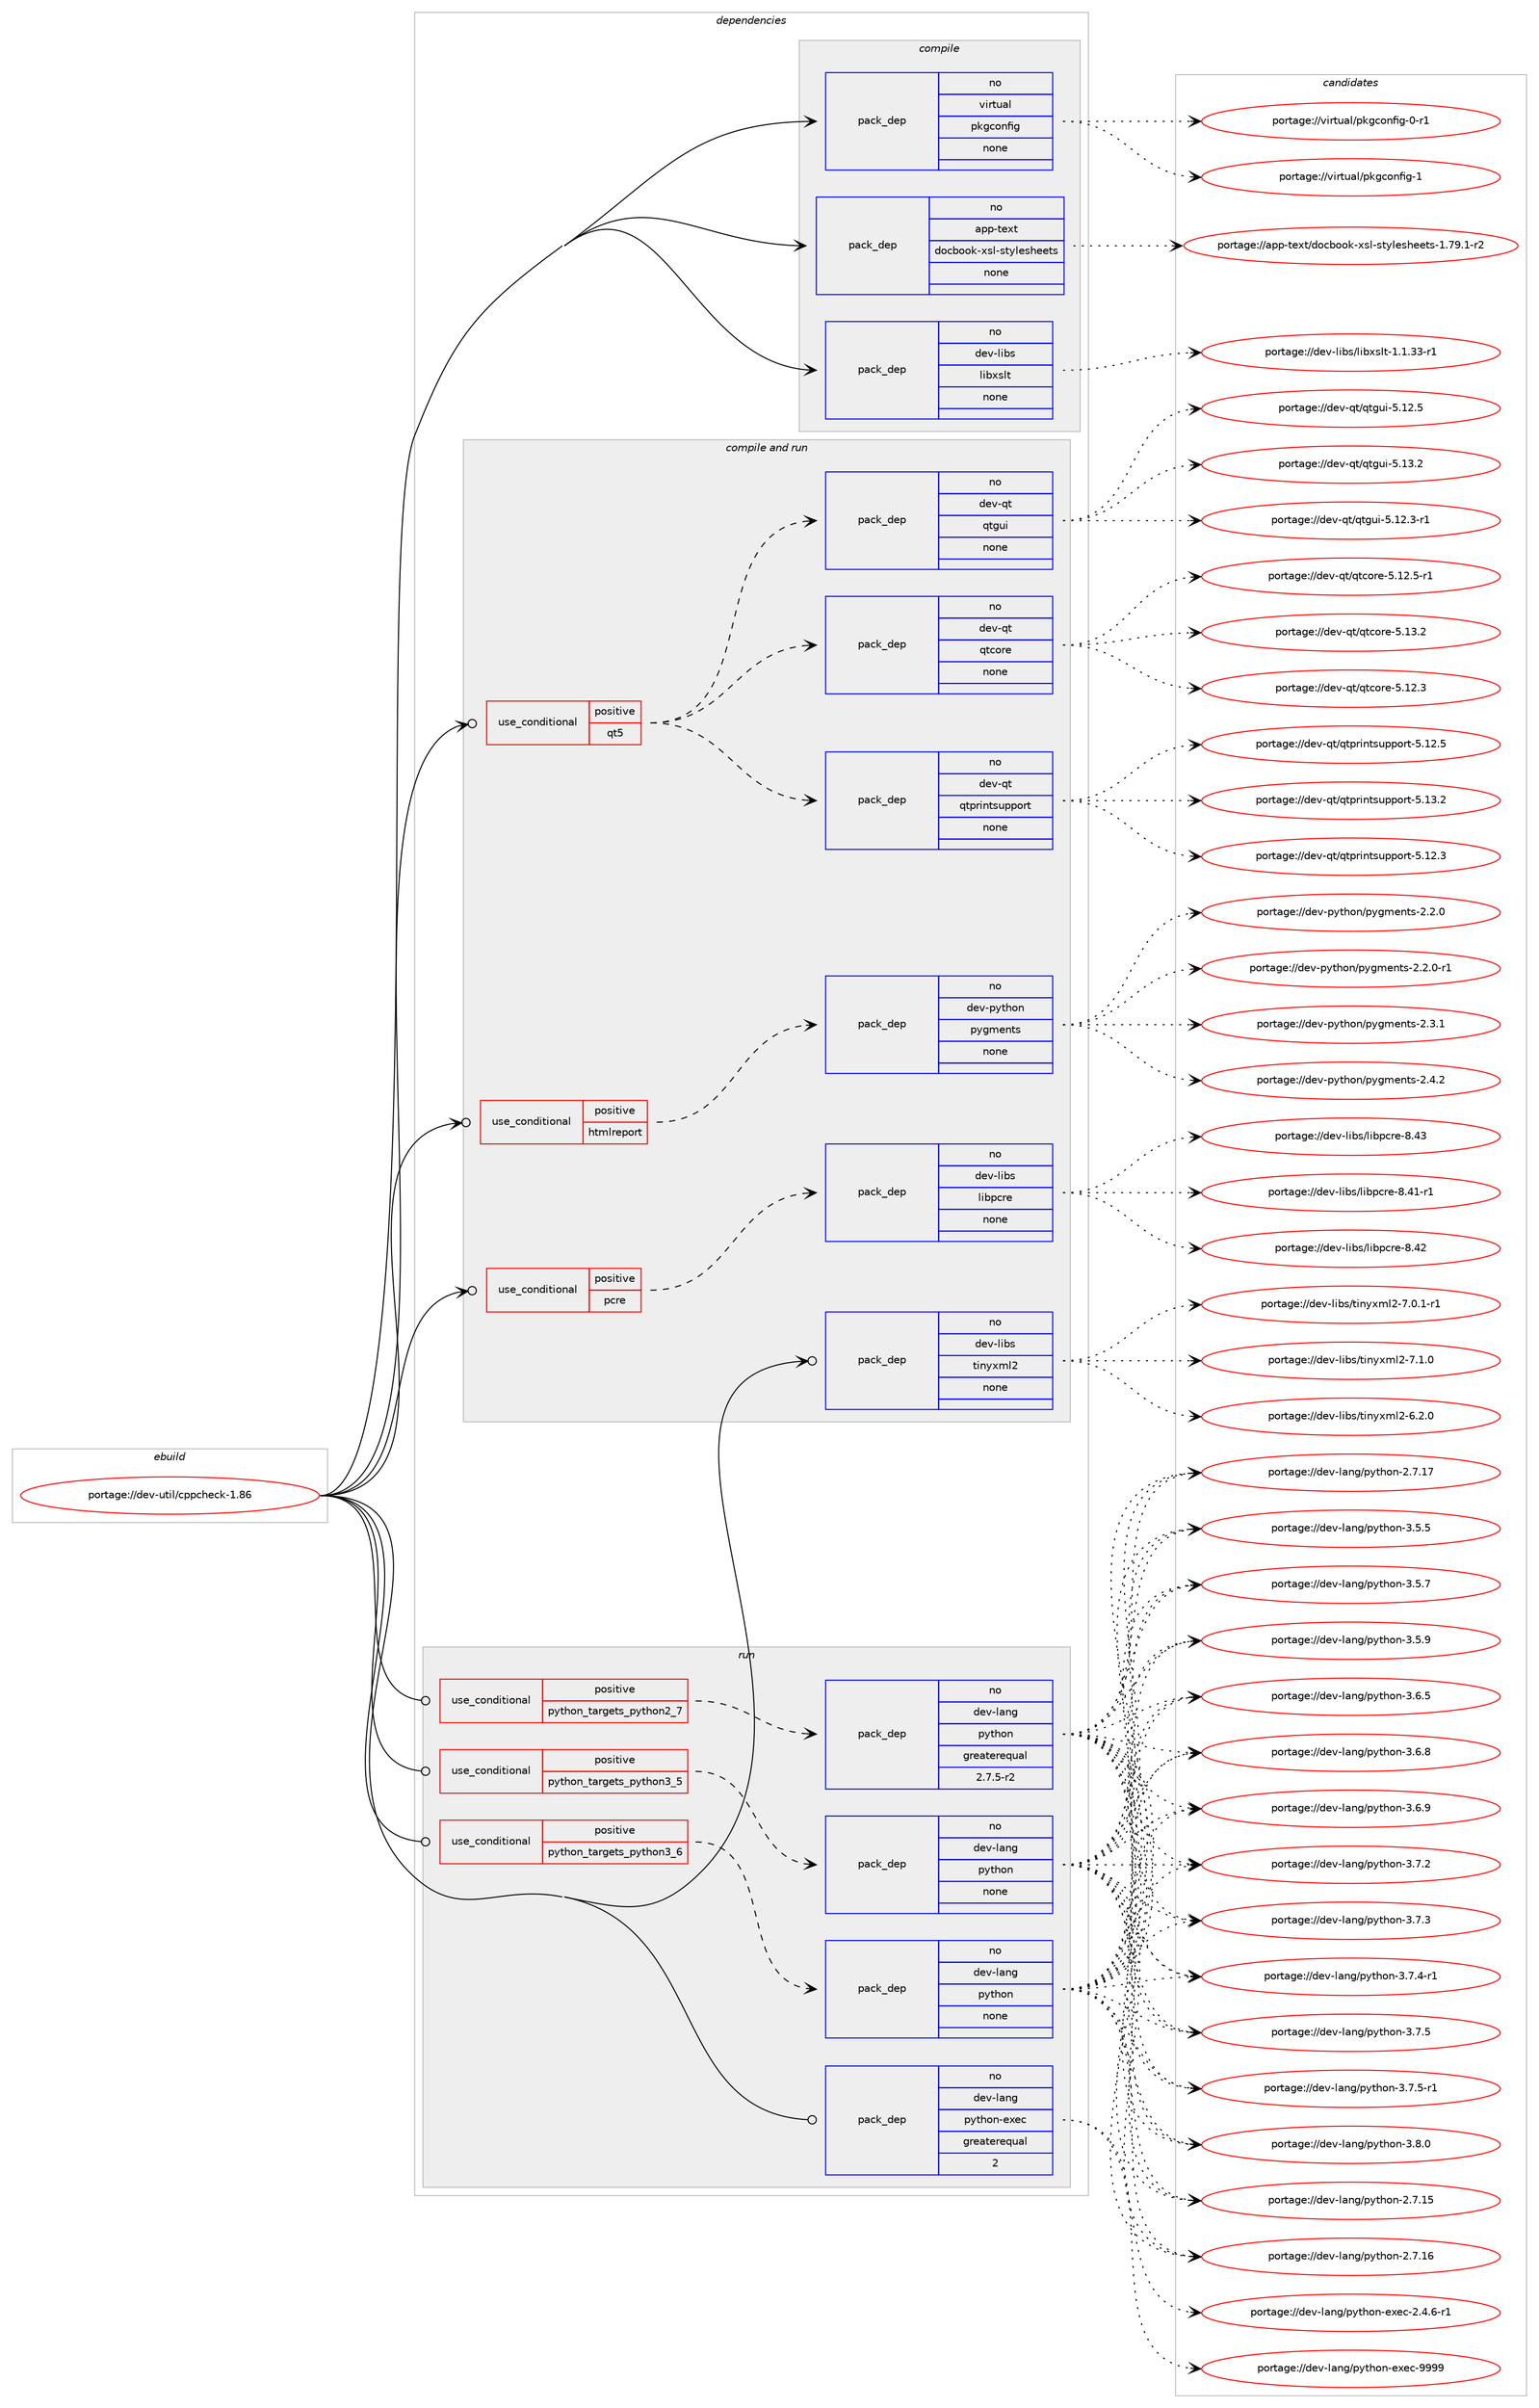 digraph prolog {

# *************
# Graph options
# *************

newrank=true;
concentrate=true;
compound=true;
graph [rankdir=LR,fontname=Helvetica,fontsize=10,ranksep=1.5];#, ranksep=2.5, nodesep=0.2];
edge  [arrowhead=vee];
node  [fontname=Helvetica,fontsize=10];

# **********
# The ebuild
# **********

subgraph cluster_leftcol {
color=gray;
rank=same;
label=<<i>ebuild</i>>;
id [label="portage://dev-util/cppcheck-1.86", color=red, width=4, href="../dev-util/cppcheck-1.86.svg"];
}

# ****************
# The dependencies
# ****************

subgraph cluster_midcol {
color=gray;
label=<<i>dependencies</i>>;
subgraph cluster_compile {
fillcolor="#eeeeee";
style=filled;
label=<<i>compile</i>>;
subgraph pack186216 {
dependency260526 [label=<<TABLE BORDER="0" CELLBORDER="1" CELLSPACING="0" CELLPADDING="4" WIDTH="220"><TR><TD ROWSPAN="6" CELLPADDING="30">pack_dep</TD></TR><TR><TD WIDTH="110">no</TD></TR><TR><TD>app-text</TD></TR><TR><TD>docbook-xsl-stylesheets</TD></TR><TR><TD>none</TD></TR><TR><TD></TD></TR></TABLE>>, shape=none, color=blue];
}
id:e -> dependency260526:w [weight=20,style="solid",arrowhead="vee"];
subgraph pack186217 {
dependency260527 [label=<<TABLE BORDER="0" CELLBORDER="1" CELLSPACING="0" CELLPADDING="4" WIDTH="220"><TR><TD ROWSPAN="6" CELLPADDING="30">pack_dep</TD></TR><TR><TD WIDTH="110">no</TD></TR><TR><TD>dev-libs</TD></TR><TR><TD>libxslt</TD></TR><TR><TD>none</TD></TR><TR><TD></TD></TR></TABLE>>, shape=none, color=blue];
}
id:e -> dependency260527:w [weight=20,style="solid",arrowhead="vee"];
subgraph pack186218 {
dependency260528 [label=<<TABLE BORDER="0" CELLBORDER="1" CELLSPACING="0" CELLPADDING="4" WIDTH="220"><TR><TD ROWSPAN="6" CELLPADDING="30">pack_dep</TD></TR><TR><TD WIDTH="110">no</TD></TR><TR><TD>virtual</TD></TR><TR><TD>pkgconfig</TD></TR><TR><TD>none</TD></TR><TR><TD></TD></TR></TABLE>>, shape=none, color=blue];
}
id:e -> dependency260528:w [weight=20,style="solid",arrowhead="vee"];
}
subgraph cluster_compileandrun {
fillcolor="#eeeeee";
style=filled;
label=<<i>compile and run</i>>;
subgraph cond70671 {
dependency260529 [label=<<TABLE BORDER="0" CELLBORDER="1" CELLSPACING="0" CELLPADDING="4"><TR><TD ROWSPAN="3" CELLPADDING="10">use_conditional</TD></TR><TR><TD>positive</TD></TR><TR><TD>htmlreport</TD></TR></TABLE>>, shape=none, color=red];
subgraph pack186219 {
dependency260530 [label=<<TABLE BORDER="0" CELLBORDER="1" CELLSPACING="0" CELLPADDING="4" WIDTH="220"><TR><TD ROWSPAN="6" CELLPADDING="30">pack_dep</TD></TR><TR><TD WIDTH="110">no</TD></TR><TR><TD>dev-python</TD></TR><TR><TD>pygments</TD></TR><TR><TD>none</TD></TR><TR><TD></TD></TR></TABLE>>, shape=none, color=blue];
}
dependency260529:e -> dependency260530:w [weight=20,style="dashed",arrowhead="vee"];
}
id:e -> dependency260529:w [weight=20,style="solid",arrowhead="odotvee"];
subgraph cond70672 {
dependency260531 [label=<<TABLE BORDER="0" CELLBORDER="1" CELLSPACING="0" CELLPADDING="4"><TR><TD ROWSPAN="3" CELLPADDING="10">use_conditional</TD></TR><TR><TD>positive</TD></TR><TR><TD>pcre</TD></TR></TABLE>>, shape=none, color=red];
subgraph pack186220 {
dependency260532 [label=<<TABLE BORDER="0" CELLBORDER="1" CELLSPACING="0" CELLPADDING="4" WIDTH="220"><TR><TD ROWSPAN="6" CELLPADDING="30">pack_dep</TD></TR><TR><TD WIDTH="110">no</TD></TR><TR><TD>dev-libs</TD></TR><TR><TD>libpcre</TD></TR><TR><TD>none</TD></TR><TR><TD></TD></TR></TABLE>>, shape=none, color=blue];
}
dependency260531:e -> dependency260532:w [weight=20,style="dashed",arrowhead="vee"];
}
id:e -> dependency260531:w [weight=20,style="solid",arrowhead="odotvee"];
subgraph cond70673 {
dependency260533 [label=<<TABLE BORDER="0" CELLBORDER="1" CELLSPACING="0" CELLPADDING="4"><TR><TD ROWSPAN="3" CELLPADDING="10">use_conditional</TD></TR><TR><TD>positive</TD></TR><TR><TD>qt5</TD></TR></TABLE>>, shape=none, color=red];
subgraph pack186221 {
dependency260534 [label=<<TABLE BORDER="0" CELLBORDER="1" CELLSPACING="0" CELLPADDING="4" WIDTH="220"><TR><TD ROWSPAN="6" CELLPADDING="30">pack_dep</TD></TR><TR><TD WIDTH="110">no</TD></TR><TR><TD>dev-qt</TD></TR><TR><TD>qtcore</TD></TR><TR><TD>none</TD></TR><TR><TD></TD></TR></TABLE>>, shape=none, color=blue];
}
dependency260533:e -> dependency260534:w [weight=20,style="dashed",arrowhead="vee"];
subgraph pack186222 {
dependency260535 [label=<<TABLE BORDER="0" CELLBORDER="1" CELLSPACING="0" CELLPADDING="4" WIDTH="220"><TR><TD ROWSPAN="6" CELLPADDING="30">pack_dep</TD></TR><TR><TD WIDTH="110">no</TD></TR><TR><TD>dev-qt</TD></TR><TR><TD>qtgui</TD></TR><TR><TD>none</TD></TR><TR><TD></TD></TR></TABLE>>, shape=none, color=blue];
}
dependency260533:e -> dependency260535:w [weight=20,style="dashed",arrowhead="vee"];
subgraph pack186223 {
dependency260536 [label=<<TABLE BORDER="0" CELLBORDER="1" CELLSPACING="0" CELLPADDING="4" WIDTH="220"><TR><TD ROWSPAN="6" CELLPADDING="30">pack_dep</TD></TR><TR><TD WIDTH="110">no</TD></TR><TR><TD>dev-qt</TD></TR><TR><TD>qtprintsupport</TD></TR><TR><TD>none</TD></TR><TR><TD></TD></TR></TABLE>>, shape=none, color=blue];
}
dependency260533:e -> dependency260536:w [weight=20,style="dashed",arrowhead="vee"];
}
id:e -> dependency260533:w [weight=20,style="solid",arrowhead="odotvee"];
subgraph pack186224 {
dependency260537 [label=<<TABLE BORDER="0" CELLBORDER="1" CELLSPACING="0" CELLPADDING="4" WIDTH="220"><TR><TD ROWSPAN="6" CELLPADDING="30">pack_dep</TD></TR><TR><TD WIDTH="110">no</TD></TR><TR><TD>dev-libs</TD></TR><TR><TD>tinyxml2</TD></TR><TR><TD>none</TD></TR><TR><TD></TD></TR></TABLE>>, shape=none, color=blue];
}
id:e -> dependency260537:w [weight=20,style="solid",arrowhead="odotvee"];
}
subgraph cluster_run {
fillcolor="#eeeeee";
style=filled;
label=<<i>run</i>>;
subgraph cond70674 {
dependency260538 [label=<<TABLE BORDER="0" CELLBORDER="1" CELLSPACING="0" CELLPADDING="4"><TR><TD ROWSPAN="3" CELLPADDING="10">use_conditional</TD></TR><TR><TD>positive</TD></TR><TR><TD>python_targets_python2_7</TD></TR></TABLE>>, shape=none, color=red];
subgraph pack186225 {
dependency260539 [label=<<TABLE BORDER="0" CELLBORDER="1" CELLSPACING="0" CELLPADDING="4" WIDTH="220"><TR><TD ROWSPAN="6" CELLPADDING="30">pack_dep</TD></TR><TR><TD WIDTH="110">no</TD></TR><TR><TD>dev-lang</TD></TR><TR><TD>python</TD></TR><TR><TD>greaterequal</TD></TR><TR><TD>2.7.5-r2</TD></TR></TABLE>>, shape=none, color=blue];
}
dependency260538:e -> dependency260539:w [weight=20,style="dashed",arrowhead="vee"];
}
id:e -> dependency260538:w [weight=20,style="solid",arrowhead="odot"];
subgraph cond70675 {
dependency260540 [label=<<TABLE BORDER="0" CELLBORDER="1" CELLSPACING="0" CELLPADDING="4"><TR><TD ROWSPAN="3" CELLPADDING="10">use_conditional</TD></TR><TR><TD>positive</TD></TR><TR><TD>python_targets_python3_5</TD></TR></TABLE>>, shape=none, color=red];
subgraph pack186226 {
dependency260541 [label=<<TABLE BORDER="0" CELLBORDER="1" CELLSPACING="0" CELLPADDING="4" WIDTH="220"><TR><TD ROWSPAN="6" CELLPADDING="30">pack_dep</TD></TR><TR><TD WIDTH="110">no</TD></TR><TR><TD>dev-lang</TD></TR><TR><TD>python</TD></TR><TR><TD>none</TD></TR><TR><TD></TD></TR></TABLE>>, shape=none, color=blue];
}
dependency260540:e -> dependency260541:w [weight=20,style="dashed",arrowhead="vee"];
}
id:e -> dependency260540:w [weight=20,style="solid",arrowhead="odot"];
subgraph cond70676 {
dependency260542 [label=<<TABLE BORDER="0" CELLBORDER="1" CELLSPACING="0" CELLPADDING="4"><TR><TD ROWSPAN="3" CELLPADDING="10">use_conditional</TD></TR><TR><TD>positive</TD></TR><TR><TD>python_targets_python3_6</TD></TR></TABLE>>, shape=none, color=red];
subgraph pack186227 {
dependency260543 [label=<<TABLE BORDER="0" CELLBORDER="1" CELLSPACING="0" CELLPADDING="4" WIDTH="220"><TR><TD ROWSPAN="6" CELLPADDING="30">pack_dep</TD></TR><TR><TD WIDTH="110">no</TD></TR><TR><TD>dev-lang</TD></TR><TR><TD>python</TD></TR><TR><TD>none</TD></TR><TR><TD></TD></TR></TABLE>>, shape=none, color=blue];
}
dependency260542:e -> dependency260543:w [weight=20,style="dashed",arrowhead="vee"];
}
id:e -> dependency260542:w [weight=20,style="solid",arrowhead="odot"];
subgraph pack186228 {
dependency260544 [label=<<TABLE BORDER="0" CELLBORDER="1" CELLSPACING="0" CELLPADDING="4" WIDTH="220"><TR><TD ROWSPAN="6" CELLPADDING="30">pack_dep</TD></TR><TR><TD WIDTH="110">no</TD></TR><TR><TD>dev-lang</TD></TR><TR><TD>python-exec</TD></TR><TR><TD>greaterequal</TD></TR><TR><TD>2</TD></TR></TABLE>>, shape=none, color=blue];
}
id:e -> dependency260544:w [weight=20,style="solid",arrowhead="odot"];
}
}

# **************
# The candidates
# **************

subgraph cluster_choices {
rank=same;
color=gray;
label=<<i>candidates</i>>;

subgraph choice186216 {
color=black;
nodesep=1;
choiceportage97112112451161011201164710011199981111111074512011510845115116121108101115104101101116115454946555746494511450 [label="portage://app-text/docbook-xsl-stylesheets-1.79.1-r2", color=red, width=4,href="../app-text/docbook-xsl-stylesheets-1.79.1-r2.svg"];
dependency260526:e -> choiceportage97112112451161011201164710011199981111111074512011510845115116121108101115104101101116115454946555746494511450:w [style=dotted,weight="100"];
}
subgraph choice186217 {
color=black;
nodesep=1;
choiceportage10010111845108105981154710810598120115108116454946494651514511449 [label="portage://dev-libs/libxslt-1.1.33-r1", color=red, width=4,href="../dev-libs/libxslt-1.1.33-r1.svg"];
dependency260527:e -> choiceportage10010111845108105981154710810598120115108116454946494651514511449:w [style=dotted,weight="100"];
}
subgraph choice186218 {
color=black;
nodesep=1;
choiceportage11810511411611797108471121071039911111010210510345484511449 [label="portage://virtual/pkgconfig-0-r1", color=red, width=4,href="../virtual/pkgconfig-0-r1.svg"];
choiceportage1181051141161179710847112107103991111101021051034549 [label="portage://virtual/pkgconfig-1", color=red, width=4,href="../virtual/pkgconfig-1.svg"];
dependency260528:e -> choiceportage11810511411611797108471121071039911111010210510345484511449:w [style=dotted,weight="100"];
dependency260528:e -> choiceportage1181051141161179710847112107103991111101021051034549:w [style=dotted,weight="100"];
}
subgraph choice186219 {
color=black;
nodesep=1;
choiceportage1001011184511212111610411111047112121103109101110116115455046504648 [label="portage://dev-python/pygments-2.2.0", color=red, width=4,href="../dev-python/pygments-2.2.0.svg"];
choiceportage10010111845112121116104111110471121211031091011101161154550465046484511449 [label="portage://dev-python/pygments-2.2.0-r1", color=red, width=4,href="../dev-python/pygments-2.2.0-r1.svg"];
choiceportage1001011184511212111610411111047112121103109101110116115455046514649 [label="portage://dev-python/pygments-2.3.1", color=red, width=4,href="../dev-python/pygments-2.3.1.svg"];
choiceportage1001011184511212111610411111047112121103109101110116115455046524650 [label="portage://dev-python/pygments-2.4.2", color=red, width=4,href="../dev-python/pygments-2.4.2.svg"];
dependency260530:e -> choiceportage1001011184511212111610411111047112121103109101110116115455046504648:w [style=dotted,weight="100"];
dependency260530:e -> choiceportage10010111845112121116104111110471121211031091011101161154550465046484511449:w [style=dotted,weight="100"];
dependency260530:e -> choiceportage1001011184511212111610411111047112121103109101110116115455046514649:w [style=dotted,weight="100"];
dependency260530:e -> choiceportage1001011184511212111610411111047112121103109101110116115455046524650:w [style=dotted,weight="100"];
}
subgraph choice186220 {
color=black;
nodesep=1;
choiceportage100101118451081059811547108105981129911410145564652494511449 [label="portage://dev-libs/libpcre-8.41-r1", color=red, width=4,href="../dev-libs/libpcre-8.41-r1.svg"];
choiceportage10010111845108105981154710810598112991141014556465250 [label="portage://dev-libs/libpcre-8.42", color=red, width=4,href="../dev-libs/libpcre-8.42.svg"];
choiceportage10010111845108105981154710810598112991141014556465251 [label="portage://dev-libs/libpcre-8.43", color=red, width=4,href="../dev-libs/libpcre-8.43.svg"];
dependency260532:e -> choiceportage100101118451081059811547108105981129911410145564652494511449:w [style=dotted,weight="100"];
dependency260532:e -> choiceportage10010111845108105981154710810598112991141014556465250:w [style=dotted,weight="100"];
dependency260532:e -> choiceportage10010111845108105981154710810598112991141014556465251:w [style=dotted,weight="100"];
}
subgraph choice186221 {
color=black;
nodesep=1;
choiceportage10010111845113116471131169911111410145534649504651 [label="portage://dev-qt/qtcore-5.12.3", color=red, width=4,href="../dev-qt/qtcore-5.12.3.svg"];
choiceportage100101118451131164711311699111114101455346495046534511449 [label="portage://dev-qt/qtcore-5.12.5-r1", color=red, width=4,href="../dev-qt/qtcore-5.12.5-r1.svg"];
choiceportage10010111845113116471131169911111410145534649514650 [label="portage://dev-qt/qtcore-5.13.2", color=red, width=4,href="../dev-qt/qtcore-5.13.2.svg"];
dependency260534:e -> choiceportage10010111845113116471131169911111410145534649504651:w [style=dotted,weight="100"];
dependency260534:e -> choiceportage100101118451131164711311699111114101455346495046534511449:w [style=dotted,weight="100"];
dependency260534:e -> choiceportage10010111845113116471131169911111410145534649514650:w [style=dotted,weight="100"];
}
subgraph choice186222 {
color=black;
nodesep=1;
choiceportage1001011184511311647113116103117105455346495046514511449 [label="portage://dev-qt/qtgui-5.12.3-r1", color=red, width=4,href="../dev-qt/qtgui-5.12.3-r1.svg"];
choiceportage100101118451131164711311610311710545534649504653 [label="portage://dev-qt/qtgui-5.12.5", color=red, width=4,href="../dev-qt/qtgui-5.12.5.svg"];
choiceportage100101118451131164711311610311710545534649514650 [label="portage://dev-qt/qtgui-5.13.2", color=red, width=4,href="../dev-qt/qtgui-5.13.2.svg"];
dependency260535:e -> choiceportage1001011184511311647113116103117105455346495046514511449:w [style=dotted,weight="100"];
dependency260535:e -> choiceportage100101118451131164711311610311710545534649504653:w [style=dotted,weight="100"];
dependency260535:e -> choiceportage100101118451131164711311610311710545534649514650:w [style=dotted,weight="100"];
}
subgraph choice186223 {
color=black;
nodesep=1;
choiceportage100101118451131164711311611211410511011611511711211211111411645534649504651 [label="portage://dev-qt/qtprintsupport-5.12.3", color=red, width=4,href="../dev-qt/qtprintsupport-5.12.3.svg"];
choiceportage100101118451131164711311611211410511011611511711211211111411645534649504653 [label="portage://dev-qt/qtprintsupport-5.12.5", color=red, width=4,href="../dev-qt/qtprintsupport-5.12.5.svg"];
choiceportage100101118451131164711311611211410511011611511711211211111411645534649514650 [label="portage://dev-qt/qtprintsupport-5.13.2", color=red, width=4,href="../dev-qt/qtprintsupport-5.13.2.svg"];
dependency260536:e -> choiceportage100101118451131164711311611211410511011611511711211211111411645534649504651:w [style=dotted,weight="100"];
dependency260536:e -> choiceportage100101118451131164711311611211410511011611511711211211111411645534649504653:w [style=dotted,weight="100"];
dependency260536:e -> choiceportage100101118451131164711311611211410511011611511711211211111411645534649514650:w [style=dotted,weight="100"];
}
subgraph choice186224 {
color=black;
nodesep=1;
choiceportage10010111845108105981154711610511012112010910850455446504648 [label="portage://dev-libs/tinyxml2-6.2.0", color=red, width=4,href="../dev-libs/tinyxml2-6.2.0.svg"];
choiceportage100101118451081059811547116105110121120109108504555464846494511449 [label="portage://dev-libs/tinyxml2-7.0.1-r1", color=red, width=4,href="../dev-libs/tinyxml2-7.0.1-r1.svg"];
choiceportage10010111845108105981154711610511012112010910850455546494648 [label="portage://dev-libs/tinyxml2-7.1.0", color=red, width=4,href="../dev-libs/tinyxml2-7.1.0.svg"];
dependency260537:e -> choiceportage10010111845108105981154711610511012112010910850455446504648:w [style=dotted,weight="100"];
dependency260537:e -> choiceportage100101118451081059811547116105110121120109108504555464846494511449:w [style=dotted,weight="100"];
dependency260537:e -> choiceportage10010111845108105981154711610511012112010910850455546494648:w [style=dotted,weight="100"];
}
subgraph choice186225 {
color=black;
nodesep=1;
choiceportage10010111845108971101034711212111610411111045504655464953 [label="portage://dev-lang/python-2.7.15", color=red, width=4,href="../dev-lang/python-2.7.15.svg"];
choiceportage10010111845108971101034711212111610411111045504655464954 [label="portage://dev-lang/python-2.7.16", color=red, width=4,href="../dev-lang/python-2.7.16.svg"];
choiceportage10010111845108971101034711212111610411111045504655464955 [label="portage://dev-lang/python-2.7.17", color=red, width=4,href="../dev-lang/python-2.7.17.svg"];
choiceportage100101118451089711010347112121116104111110455146534653 [label="portage://dev-lang/python-3.5.5", color=red, width=4,href="../dev-lang/python-3.5.5.svg"];
choiceportage100101118451089711010347112121116104111110455146534655 [label="portage://dev-lang/python-3.5.7", color=red, width=4,href="../dev-lang/python-3.5.7.svg"];
choiceportage100101118451089711010347112121116104111110455146534657 [label="portage://dev-lang/python-3.5.9", color=red, width=4,href="../dev-lang/python-3.5.9.svg"];
choiceportage100101118451089711010347112121116104111110455146544653 [label="portage://dev-lang/python-3.6.5", color=red, width=4,href="../dev-lang/python-3.6.5.svg"];
choiceportage100101118451089711010347112121116104111110455146544656 [label="portage://dev-lang/python-3.6.8", color=red, width=4,href="../dev-lang/python-3.6.8.svg"];
choiceportage100101118451089711010347112121116104111110455146544657 [label="portage://dev-lang/python-3.6.9", color=red, width=4,href="../dev-lang/python-3.6.9.svg"];
choiceportage100101118451089711010347112121116104111110455146554650 [label="portage://dev-lang/python-3.7.2", color=red, width=4,href="../dev-lang/python-3.7.2.svg"];
choiceportage100101118451089711010347112121116104111110455146554651 [label="portage://dev-lang/python-3.7.3", color=red, width=4,href="../dev-lang/python-3.7.3.svg"];
choiceportage1001011184510897110103471121211161041111104551465546524511449 [label="portage://dev-lang/python-3.7.4-r1", color=red, width=4,href="../dev-lang/python-3.7.4-r1.svg"];
choiceportage100101118451089711010347112121116104111110455146554653 [label="portage://dev-lang/python-3.7.5", color=red, width=4,href="../dev-lang/python-3.7.5.svg"];
choiceportage1001011184510897110103471121211161041111104551465546534511449 [label="portage://dev-lang/python-3.7.5-r1", color=red, width=4,href="../dev-lang/python-3.7.5-r1.svg"];
choiceportage100101118451089711010347112121116104111110455146564648 [label="portage://dev-lang/python-3.8.0", color=red, width=4,href="../dev-lang/python-3.8.0.svg"];
dependency260539:e -> choiceportage10010111845108971101034711212111610411111045504655464953:w [style=dotted,weight="100"];
dependency260539:e -> choiceportage10010111845108971101034711212111610411111045504655464954:w [style=dotted,weight="100"];
dependency260539:e -> choiceportage10010111845108971101034711212111610411111045504655464955:w [style=dotted,weight="100"];
dependency260539:e -> choiceportage100101118451089711010347112121116104111110455146534653:w [style=dotted,weight="100"];
dependency260539:e -> choiceportage100101118451089711010347112121116104111110455146534655:w [style=dotted,weight="100"];
dependency260539:e -> choiceportage100101118451089711010347112121116104111110455146534657:w [style=dotted,weight="100"];
dependency260539:e -> choiceportage100101118451089711010347112121116104111110455146544653:w [style=dotted,weight="100"];
dependency260539:e -> choiceportage100101118451089711010347112121116104111110455146544656:w [style=dotted,weight="100"];
dependency260539:e -> choiceportage100101118451089711010347112121116104111110455146544657:w [style=dotted,weight="100"];
dependency260539:e -> choiceportage100101118451089711010347112121116104111110455146554650:w [style=dotted,weight="100"];
dependency260539:e -> choiceportage100101118451089711010347112121116104111110455146554651:w [style=dotted,weight="100"];
dependency260539:e -> choiceportage1001011184510897110103471121211161041111104551465546524511449:w [style=dotted,weight="100"];
dependency260539:e -> choiceportage100101118451089711010347112121116104111110455146554653:w [style=dotted,weight="100"];
dependency260539:e -> choiceportage1001011184510897110103471121211161041111104551465546534511449:w [style=dotted,weight="100"];
dependency260539:e -> choiceportage100101118451089711010347112121116104111110455146564648:w [style=dotted,weight="100"];
}
subgraph choice186226 {
color=black;
nodesep=1;
choiceportage10010111845108971101034711212111610411111045504655464953 [label="portage://dev-lang/python-2.7.15", color=red, width=4,href="../dev-lang/python-2.7.15.svg"];
choiceportage10010111845108971101034711212111610411111045504655464954 [label="portage://dev-lang/python-2.7.16", color=red, width=4,href="../dev-lang/python-2.7.16.svg"];
choiceportage10010111845108971101034711212111610411111045504655464955 [label="portage://dev-lang/python-2.7.17", color=red, width=4,href="../dev-lang/python-2.7.17.svg"];
choiceportage100101118451089711010347112121116104111110455146534653 [label="portage://dev-lang/python-3.5.5", color=red, width=4,href="../dev-lang/python-3.5.5.svg"];
choiceportage100101118451089711010347112121116104111110455146534655 [label="portage://dev-lang/python-3.5.7", color=red, width=4,href="../dev-lang/python-3.5.7.svg"];
choiceportage100101118451089711010347112121116104111110455146534657 [label="portage://dev-lang/python-3.5.9", color=red, width=4,href="../dev-lang/python-3.5.9.svg"];
choiceportage100101118451089711010347112121116104111110455146544653 [label="portage://dev-lang/python-3.6.5", color=red, width=4,href="../dev-lang/python-3.6.5.svg"];
choiceportage100101118451089711010347112121116104111110455146544656 [label="portage://dev-lang/python-3.6.8", color=red, width=4,href="../dev-lang/python-3.6.8.svg"];
choiceportage100101118451089711010347112121116104111110455146544657 [label="portage://dev-lang/python-3.6.9", color=red, width=4,href="../dev-lang/python-3.6.9.svg"];
choiceportage100101118451089711010347112121116104111110455146554650 [label="portage://dev-lang/python-3.7.2", color=red, width=4,href="../dev-lang/python-3.7.2.svg"];
choiceportage100101118451089711010347112121116104111110455146554651 [label="portage://dev-lang/python-3.7.3", color=red, width=4,href="../dev-lang/python-3.7.3.svg"];
choiceportage1001011184510897110103471121211161041111104551465546524511449 [label="portage://dev-lang/python-3.7.4-r1", color=red, width=4,href="../dev-lang/python-3.7.4-r1.svg"];
choiceportage100101118451089711010347112121116104111110455146554653 [label="portage://dev-lang/python-3.7.5", color=red, width=4,href="../dev-lang/python-3.7.5.svg"];
choiceportage1001011184510897110103471121211161041111104551465546534511449 [label="portage://dev-lang/python-3.7.5-r1", color=red, width=4,href="../dev-lang/python-3.7.5-r1.svg"];
choiceportage100101118451089711010347112121116104111110455146564648 [label="portage://dev-lang/python-3.8.0", color=red, width=4,href="../dev-lang/python-3.8.0.svg"];
dependency260541:e -> choiceportage10010111845108971101034711212111610411111045504655464953:w [style=dotted,weight="100"];
dependency260541:e -> choiceportage10010111845108971101034711212111610411111045504655464954:w [style=dotted,weight="100"];
dependency260541:e -> choiceportage10010111845108971101034711212111610411111045504655464955:w [style=dotted,weight="100"];
dependency260541:e -> choiceportage100101118451089711010347112121116104111110455146534653:w [style=dotted,weight="100"];
dependency260541:e -> choiceportage100101118451089711010347112121116104111110455146534655:w [style=dotted,weight="100"];
dependency260541:e -> choiceportage100101118451089711010347112121116104111110455146534657:w [style=dotted,weight="100"];
dependency260541:e -> choiceportage100101118451089711010347112121116104111110455146544653:w [style=dotted,weight="100"];
dependency260541:e -> choiceportage100101118451089711010347112121116104111110455146544656:w [style=dotted,weight="100"];
dependency260541:e -> choiceportage100101118451089711010347112121116104111110455146544657:w [style=dotted,weight="100"];
dependency260541:e -> choiceportage100101118451089711010347112121116104111110455146554650:w [style=dotted,weight="100"];
dependency260541:e -> choiceportage100101118451089711010347112121116104111110455146554651:w [style=dotted,weight="100"];
dependency260541:e -> choiceportage1001011184510897110103471121211161041111104551465546524511449:w [style=dotted,weight="100"];
dependency260541:e -> choiceportage100101118451089711010347112121116104111110455146554653:w [style=dotted,weight="100"];
dependency260541:e -> choiceportage1001011184510897110103471121211161041111104551465546534511449:w [style=dotted,weight="100"];
dependency260541:e -> choiceportage100101118451089711010347112121116104111110455146564648:w [style=dotted,weight="100"];
}
subgraph choice186227 {
color=black;
nodesep=1;
choiceportage10010111845108971101034711212111610411111045504655464953 [label="portage://dev-lang/python-2.7.15", color=red, width=4,href="../dev-lang/python-2.7.15.svg"];
choiceportage10010111845108971101034711212111610411111045504655464954 [label="portage://dev-lang/python-2.7.16", color=red, width=4,href="../dev-lang/python-2.7.16.svg"];
choiceportage10010111845108971101034711212111610411111045504655464955 [label="portage://dev-lang/python-2.7.17", color=red, width=4,href="../dev-lang/python-2.7.17.svg"];
choiceportage100101118451089711010347112121116104111110455146534653 [label="portage://dev-lang/python-3.5.5", color=red, width=4,href="../dev-lang/python-3.5.5.svg"];
choiceportage100101118451089711010347112121116104111110455146534655 [label="portage://dev-lang/python-3.5.7", color=red, width=4,href="../dev-lang/python-3.5.7.svg"];
choiceportage100101118451089711010347112121116104111110455146534657 [label="portage://dev-lang/python-3.5.9", color=red, width=4,href="../dev-lang/python-3.5.9.svg"];
choiceportage100101118451089711010347112121116104111110455146544653 [label="portage://dev-lang/python-3.6.5", color=red, width=4,href="../dev-lang/python-3.6.5.svg"];
choiceportage100101118451089711010347112121116104111110455146544656 [label="portage://dev-lang/python-3.6.8", color=red, width=4,href="../dev-lang/python-3.6.8.svg"];
choiceportage100101118451089711010347112121116104111110455146544657 [label="portage://dev-lang/python-3.6.9", color=red, width=4,href="../dev-lang/python-3.6.9.svg"];
choiceportage100101118451089711010347112121116104111110455146554650 [label="portage://dev-lang/python-3.7.2", color=red, width=4,href="../dev-lang/python-3.7.2.svg"];
choiceportage100101118451089711010347112121116104111110455146554651 [label="portage://dev-lang/python-3.7.3", color=red, width=4,href="../dev-lang/python-3.7.3.svg"];
choiceportage1001011184510897110103471121211161041111104551465546524511449 [label="portage://dev-lang/python-3.7.4-r1", color=red, width=4,href="../dev-lang/python-3.7.4-r1.svg"];
choiceportage100101118451089711010347112121116104111110455146554653 [label="portage://dev-lang/python-3.7.5", color=red, width=4,href="../dev-lang/python-3.7.5.svg"];
choiceportage1001011184510897110103471121211161041111104551465546534511449 [label="portage://dev-lang/python-3.7.5-r1", color=red, width=4,href="../dev-lang/python-3.7.5-r1.svg"];
choiceportage100101118451089711010347112121116104111110455146564648 [label="portage://dev-lang/python-3.8.0", color=red, width=4,href="../dev-lang/python-3.8.0.svg"];
dependency260543:e -> choiceportage10010111845108971101034711212111610411111045504655464953:w [style=dotted,weight="100"];
dependency260543:e -> choiceportage10010111845108971101034711212111610411111045504655464954:w [style=dotted,weight="100"];
dependency260543:e -> choiceportage10010111845108971101034711212111610411111045504655464955:w [style=dotted,weight="100"];
dependency260543:e -> choiceportage100101118451089711010347112121116104111110455146534653:w [style=dotted,weight="100"];
dependency260543:e -> choiceportage100101118451089711010347112121116104111110455146534655:w [style=dotted,weight="100"];
dependency260543:e -> choiceportage100101118451089711010347112121116104111110455146534657:w [style=dotted,weight="100"];
dependency260543:e -> choiceportage100101118451089711010347112121116104111110455146544653:w [style=dotted,weight="100"];
dependency260543:e -> choiceportage100101118451089711010347112121116104111110455146544656:w [style=dotted,weight="100"];
dependency260543:e -> choiceportage100101118451089711010347112121116104111110455146544657:w [style=dotted,weight="100"];
dependency260543:e -> choiceportage100101118451089711010347112121116104111110455146554650:w [style=dotted,weight="100"];
dependency260543:e -> choiceportage100101118451089711010347112121116104111110455146554651:w [style=dotted,weight="100"];
dependency260543:e -> choiceportage1001011184510897110103471121211161041111104551465546524511449:w [style=dotted,weight="100"];
dependency260543:e -> choiceportage100101118451089711010347112121116104111110455146554653:w [style=dotted,weight="100"];
dependency260543:e -> choiceportage1001011184510897110103471121211161041111104551465546534511449:w [style=dotted,weight="100"];
dependency260543:e -> choiceportage100101118451089711010347112121116104111110455146564648:w [style=dotted,weight="100"];
}
subgraph choice186228 {
color=black;
nodesep=1;
choiceportage10010111845108971101034711212111610411111045101120101994550465246544511449 [label="portage://dev-lang/python-exec-2.4.6-r1", color=red, width=4,href="../dev-lang/python-exec-2.4.6-r1.svg"];
choiceportage10010111845108971101034711212111610411111045101120101994557575757 [label="portage://dev-lang/python-exec-9999", color=red, width=4,href="../dev-lang/python-exec-9999.svg"];
dependency260544:e -> choiceportage10010111845108971101034711212111610411111045101120101994550465246544511449:w [style=dotted,weight="100"];
dependency260544:e -> choiceportage10010111845108971101034711212111610411111045101120101994557575757:w [style=dotted,weight="100"];
}
}

}
